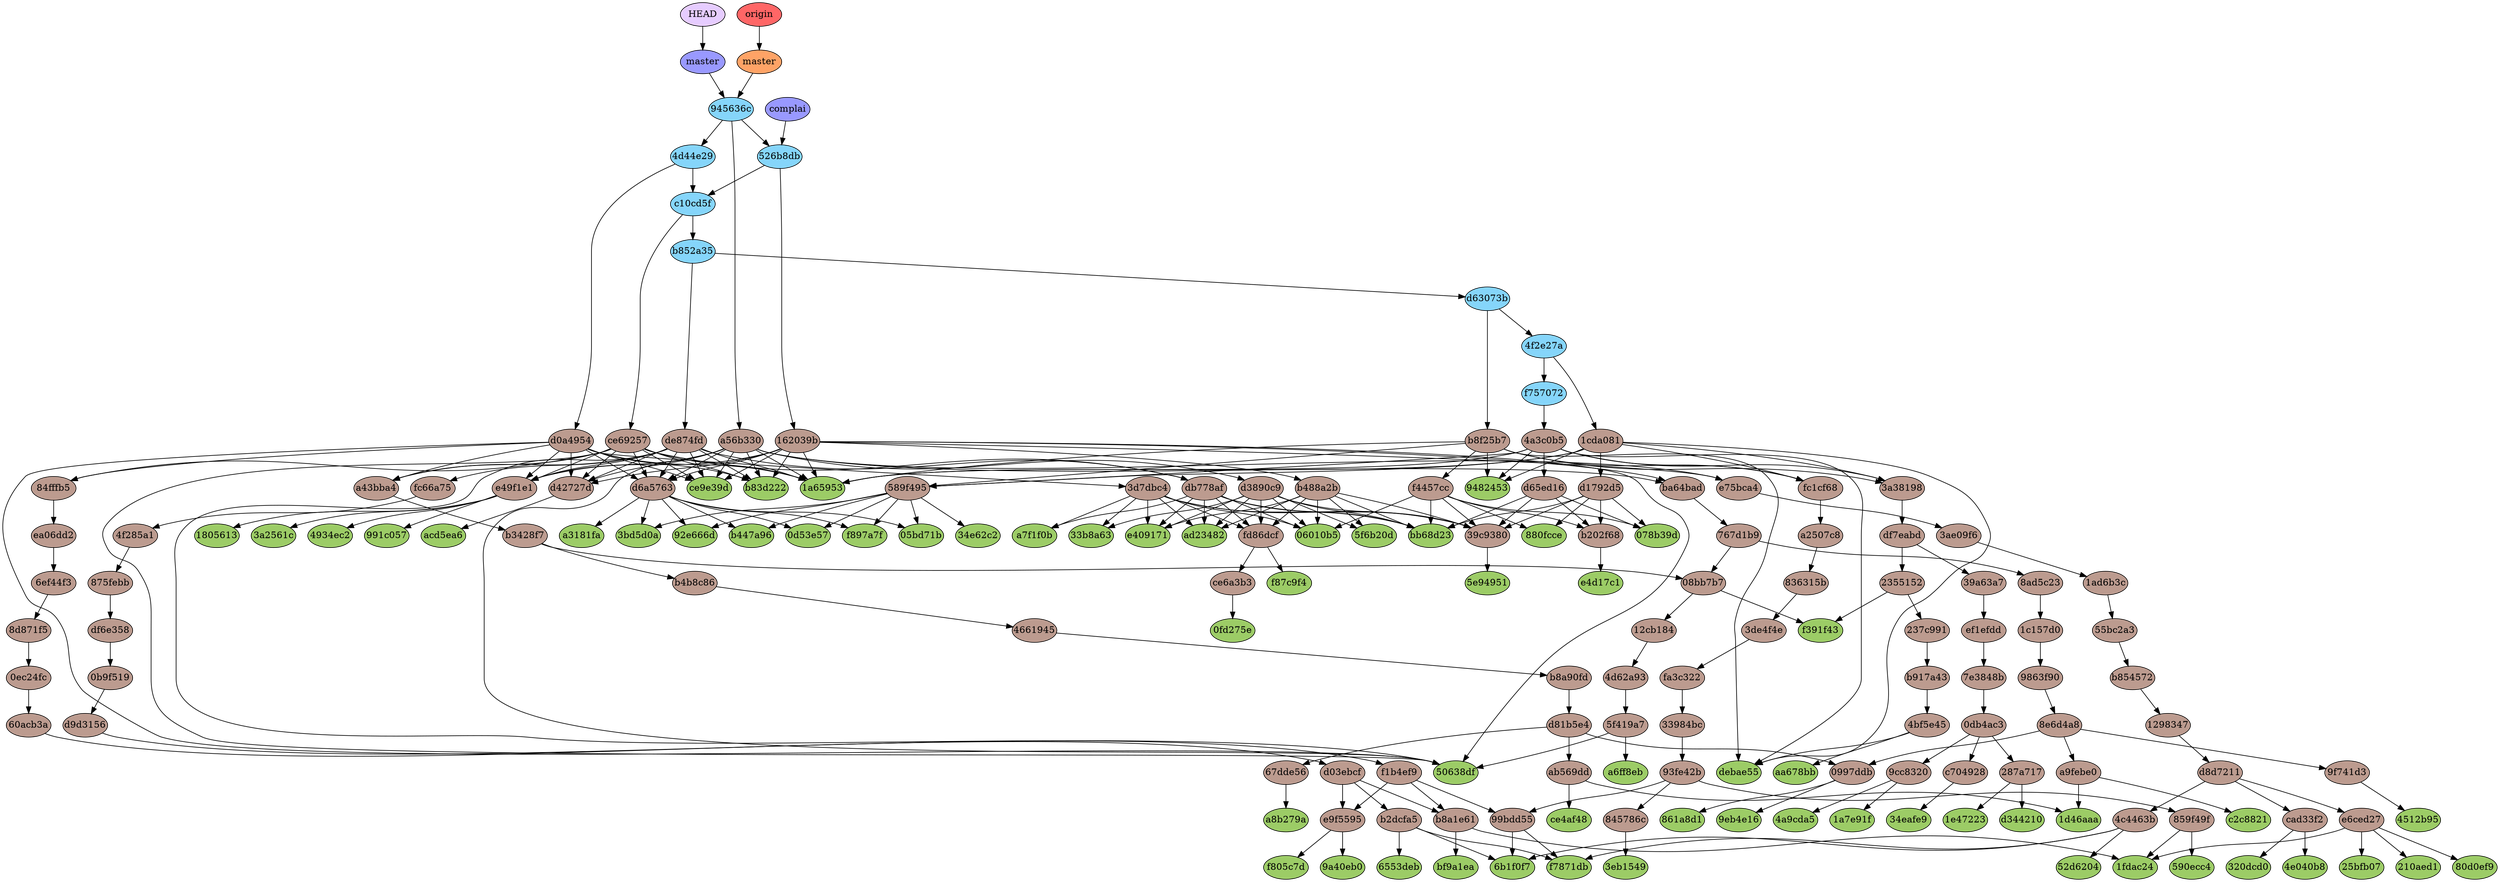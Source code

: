 digraph auto {
	graph [bgcolor=transparent]
	node [fixedsize=true style=filled width=0.95]
	"05bd71b6ec2c1982d1e8a5653073281994564ae8" [label="05bd71b" fillcolor="#9ccc66"]
	"06010b5a961f0396f859cc0505e0cd5afee3bb8f" [label="06010b5" fillcolor="#9ccc66"]
	"078b39d2dca3a37194eb9e224076593abacd8d4b" [label="078b39d" fillcolor="#9ccc66"]
	"0d53e57a55d7109cdc3736f5de0bce8117f46869" [label="0d53e57" fillcolor="#9ccc66"]
	"0fd275e94660402f80f01505d28b90a23f7e0209" [label="0fd275e" fillcolor="#9ccc66"]
	"180561334a20370c0226a515335cdb7aedfb1fb9" [label=1805613 fillcolor="#9ccc66"]
	"1a659533528ecda0bd079950f872515b5a7d4f37" [label="1a65953" fillcolor="#9ccc66"]
	"1a7e91f734317f5b895a2029ff9edb711dc9cc99" [label="1a7e91f" fillcolor="#9ccc66"]
	"1d46aaa1a35c91aee927a94efd0032d64615b815" [label="1d46aaa" fillcolor="#9ccc66"]
	"1e4722388f966d8959e0514cd22615c045b95e2b" [label="1e47223" fillcolor="#9ccc66"]
	"1fdac24c9deee51129b133999009ad5880c6efdf" [label="1fdac24" fillcolor="#9ccc66"]
	"210aed1666e6824f5b1213ffb442bb98e335db1b" [label="210aed1" fillcolor="#9ccc66"]
	"25bfb078fb37f93b5d91011433716f36aeca5c4e" [label="25bfb07" fillcolor="#9ccc66"]
	"320dcd0c2f941201768484c9c7631a54e8721362" [label="320dcd0" fillcolor="#9ccc66"]
	"33b8a6309bd07e001c59631ce35e92b38462f1c2" [label="33b8a63" fillcolor="#9ccc66"]
	"34e62c26b57537c22f5c2d4d54b426a1ca841409" [label="34e62c2" fillcolor="#9ccc66"]
	"34eafe94fd4aae693752e2e0f967b44300c99075" [label="34eafe9" fillcolor="#9ccc66"]
	"3a2561cbabff8e3f90730398e3b411a40578a65a" [label="3a2561c" fillcolor="#9ccc66"]
	"3bd5d0a4803967bc0bf72a7dd66d7e292ed2e586" [label="3bd5d0a" fillcolor="#9ccc66"]
	"3eb1549f06ba8b7861c1e0dfe9d63c4b8ae4bfb1" [label="3eb1549" fillcolor="#9ccc66"]
	"4512b957de50e3835e2fee21891922f0f8b88028" [label="4512b95" fillcolor="#9ccc66"]
	"4934ec276a00c8f527be9f9d8aea70383eac77bb" [label="4934ec2" fillcolor="#9ccc66"]
	"4a9cda50420fcb43a51ea4cc266fdcb7fe1d0dae" [label="4a9cda5" fillcolor="#9ccc66"]
	"4e040b80859196d5cf51dfd65febd41b8df755c9" [label="4e040b8" fillcolor="#9ccc66"]
	"50638dff1af5ca690f29e4d6ceff9d65c99e4469" [label="50638df" fillcolor="#9ccc66"]
	"52d62045b8bed83f62aa32a954da5dde63765698" [label="52d6204" fillcolor="#9ccc66"]
	"590ecc4134b3c73b74946b2a6bb43d8fd34830b2" [label="590ecc4" fillcolor="#9ccc66"]
	"5e9495128c0376427420c4189993b3851770b702" [label="5e94951" fillcolor="#9ccc66"]
	"5f6b20d08ec495ce823e7a41e34279606474a908" [label="5f6b20d" fillcolor="#9ccc66"]
	"6553deb44d65701d812e8b8aa80a651366ecb899" [label="6553deb" fillcolor="#9ccc66"]
	"6b1f0f7dae4599ba1678f8ecad49b7709f1219e0" [label="6b1f0f7" fillcolor="#9ccc66"]
	"80d0ef9e68478f1b9012ca16aab9c55bcba8b98b" [label="80d0ef9" fillcolor="#9ccc66"]
	"861a8d1099559b987cff6a5f819312e020cbc5cd" [label="861a8d1" fillcolor="#9ccc66"]
	"880fcce54675ecdc6fb0f6cb9928b6f2a96d8834" [label="880fcce" fillcolor="#9ccc66"]
	"92e666d77dd95f33f7fc056a45049f2034b90ab8" [label="92e666d" fillcolor="#9ccc66"]
	"9482453435cc19430a453d7280dce366b7138a90" [label=9482453 fillcolor="#9ccc66"]
	"991c057bbde28340dd89e1dafc4ad21c9d83b6fe" [label="991c057" fillcolor="#9ccc66"]
	"9a40eb0fe2a448507ebc84500ddeac5802f6e0eb" [label="9a40eb0" fillcolor="#9ccc66"]
	"9eb4e164ca6a234697a9b17f50c4320a8029bf8c" [label="9eb4e16" fillcolor="#9ccc66"]
	a3181fa8deb86435dac775dc487a5835d72af296 [label=a3181fa fillcolor="#9ccc66"]
	a6ff8eb92a2bc99c9cae9e5fb7fa029dd869146f [label=a6ff8eb fillcolor="#9ccc66"]
	a7f1f0b3899a26fedbea9fb2a72d51e30a3cd019 [label=a7f1f0b fillcolor="#9ccc66"]
	a8b279abd5f8d158bcf4b5e5507b8a21494e0938 [label=a8b279a fillcolor="#9ccc66"]
	aa678bb41d4e0ce35c2e2bbce9691ef65316fd23 [label=aa678bb fillcolor="#9ccc66"]
	acd5ea69a6c510960bcd56209cbf81d7dc4604bd [label=acd5ea6 fillcolor="#9ccc66"]
	ad2348262ebfb1591386e704ac930714dcedfb27 [label=ad23482 fillcolor="#9ccc66"]
	b447a969d1b969594e8aa987072ac3a7a970456e [label=b447a96 fillcolor="#9ccc66"]
	b83d22266ac8aa2f8df2edef68082c789727841d [label=b83d222 fillcolor="#9ccc66"]
	bb68d2389717182b74adab0ff0c6a0a5a58c0498 [label=bb68d23 fillcolor="#9ccc66"]
	bf9a1ea5345011a031dabc4ff126a945b9ca7092 [label=bf9a1ea fillcolor="#9ccc66"]
	c2c8821f6865f0c667db677854850a9987466b27 [label=c2c8821 fillcolor="#9ccc66"]
	ce4af48ca2a090ac8a363fd967882d9bba7ac838 [label=ce4af48 fillcolor="#9ccc66"]
	ce9e39d998b0d9f3fd4931e5bea0f722e1d99792 [label=ce9e39d fillcolor="#9ccc66"]
	d344210bd0ad80b72acd9d4ce16fea3943433a73 [label=d344210 fillcolor="#9ccc66"]
	debae55495f9c5dfa600cd1a995f692fbb4dc7e3 [label=debae55 fillcolor="#9ccc66"]
	e409171e4b13d3c4b5f76f0c8688e2ae3a09610e [label=e409171 fillcolor="#9ccc66"]
	e4d17c167a24b80d3bb6a3a5b2e8acdc455400c9 [label=e4d17c1 fillcolor="#9ccc66"]
	f391f43f238b7f31be79d3eb6028a1d52587f3fe [label=f391f43 fillcolor="#9ccc66"]
	f7871dba65f92fb19d1d068fbd08812979f892e1 [label=f7871db fillcolor="#9ccc66"]
	f805c7dd9e28580dd5ff91285d3d23578fa929a0 [label=f805c7d fillcolor="#9ccc66"]
	f87c9f421d329f557ae871c838698aab675e7977 [label=f87c9f4 fillcolor="#9ccc66"]
	f897a7f1cb2389f85fe6381425d29f0a9866fb65 [label=f897a7f fillcolor="#9ccc66"]
	"08bb7b7ec2f67afa7de3fa0e68d0d6fb0e634bae" [label="08bb7b7" fillcolor="#bc9b8f"]
	"08bb7b7ec2f67afa7de3fa0e68d0d6fb0e634bae" -> f391f43f238b7f31be79d3eb6028a1d52587f3fe
	"08bb7b7ec2f67afa7de3fa0e68d0d6fb0e634bae" -> "12cb184cdb83c976405576011bae935b68cd1c8b"
	"0997ddb6c8014b2f4bfb9e706f6adec6db3e0088" [label="0997ddb" fillcolor="#bc9b8f"]
	"0997ddb6c8014b2f4bfb9e706f6adec6db3e0088" -> "861a8d1099559b987cff6a5f819312e020cbc5cd"
	"0997ddb6c8014b2f4bfb9e706f6adec6db3e0088" -> "9eb4e164ca6a234697a9b17f50c4320a8029bf8c"
	"0b9f51926c738f978108cda57d3c308f5347aa3d" [label="0b9f519" fillcolor="#bc9b8f"]
	"0b9f51926c738f978108cda57d3c308f5347aa3d" -> d9d315620135596df7950912937ca6f5711e702e
	"0db4ac371ab85ba99d524b8e223e9c043d9c420c" [label="0db4ac3" fillcolor="#bc9b8f"]
	"0db4ac371ab85ba99d524b8e223e9c043d9c420c" -> "287a7178c6d5554a34f07167e50621b0b9aac29c"
	"0db4ac371ab85ba99d524b8e223e9c043d9c420c" -> "9cc8320911c14d828d9ef722bb45bc787ba3cc1f"
	"0db4ac371ab85ba99d524b8e223e9c043d9c420c" -> c704928d5b67583e02a45bb3ee0808efb11d8dff
	"0ec24fc16b0a28fce4b4660c10403a1e28bfa101" [label="0ec24fc" fillcolor="#bc9b8f"]
	"0ec24fc16b0a28fce4b4660c10403a1e28bfa101" -> "60acb3afe0bc6de708cadf03d84504f65320b78d"
	"12983476b9fe64049f88e3a4cf25622521470bab" [label=1298347 fillcolor="#bc9b8f"]
	"12983476b9fe64049f88e3a4cf25622521470bab" -> d8d7211a6f8c2298623433a56ac84efae9ace137
	"12cb184cdb83c976405576011bae935b68cd1c8b" [label="12cb184" fillcolor="#bc9b8f"]
	"12cb184cdb83c976405576011bae935b68cd1c8b" -> "4d62a93d51ca83d57a32ccb8516ca79ca576d0e3"
	"162039b51cd9d8a0979ac9872709ee7e629c3415" [label="162039b" fillcolor="#bc9b8f"]
	"162039b51cd9d8a0979ac9872709ee7e629c3415" -> ce9e39d998b0d9f3fd4931e5bea0f722e1d99792
	"162039b51cd9d8a0979ac9872709ee7e629c3415" -> e49f1e16952268fee26fe8f24df6295df8ef8bd5
	"162039b51cd9d8a0979ac9872709ee7e629c3415" -> b83d22266ac8aa2f8df2edef68082c789727841d
	"162039b51cd9d8a0979ac9872709ee7e629c3415" -> "1a659533528ecda0bd079950f872515b5a7d4f37"
	"162039b51cd9d8a0979ac9872709ee7e629c3415" -> d6a57633c3dda48a1663841403e090c9f6c0448d
	"162039b51cd9d8a0979ac9872709ee7e629c3415" -> b488a2b84705ddbcc521dbb4be7aed3f307771b8
	"162039b51cd9d8a0979ac9872709ee7e629c3415" -> d42727dcd6e333933274e739d4fe7b1ccb70b241
	"162039b51cd9d8a0979ac9872709ee7e629c3415" -> "50638dff1af5ca690f29e4d6ceff9d65c99e4469"
	"162039b51cd9d8a0979ac9872709ee7e629c3415" -> e75bca4ded2d14096f816563269fadde066b3ed8
	"162039b51cd9d8a0979ac9872709ee7e629c3415" -> ba64bad78ea65749e93ee89524cbf974b7b1b770
	"1ad6b3c240af3b0fd9b5bbdfcaf46523143f9015" [label="1ad6b3c" fillcolor="#bc9b8f"]
	"1ad6b3c240af3b0fd9b5bbdfcaf46523143f9015" -> "55bc2a3e6ef62aed49df91d77ca634da55314b4c"
	"1c157d07ee8c9d2ac0c377d9b80f45656010e493" [label="1c157d0" fillcolor="#bc9b8f"]
	"1c157d07ee8c9d2ac0c377d9b80f45656010e493" -> "9863f90736ee1ac7723ad878ec0bd903c5d6f805"
	"1cda081d28824946265c130da38b52a2a25a0ac5" [label="1cda081" fillcolor="#bc9b8f"]
	"1cda081d28824946265c130da38b52a2a25a0ac5" -> "9482453435cc19430a453d7280dce366b7138a90"
	"1cda081d28824946265c130da38b52a2a25a0ac5" -> "1a659533528ecda0bd079950f872515b5a7d4f37"
	"1cda081d28824946265c130da38b52a2a25a0ac5" -> "589f495f33435f4a3d49c4639229a97e743caf5f"
	"1cda081d28824946265c130da38b52a2a25a0ac5" -> d1792d563be684015e8fe822cca5abcbd782efd4
	"1cda081d28824946265c130da38b52a2a25a0ac5" -> debae55495f9c5dfa600cd1a995f692fbb4dc7e3
	"1cda081d28824946265c130da38b52a2a25a0ac5" -> fc1cf68d0fb56d965ccc42b4792637702deee84e
	"1cda081d28824946265c130da38b52a2a25a0ac5" -> "3a381985cea466dbf5c49c4d302a6c04e7f09853"
	"235515208fc223942875fae8bdab27b5e2b72871" [label=2355152 fillcolor="#bc9b8f"]
	"235515208fc223942875fae8bdab27b5e2b72871" -> f391f43f238b7f31be79d3eb6028a1d52587f3fe
	"235515208fc223942875fae8bdab27b5e2b72871" -> "237c991aa2b8c28c6c2d111f918e26d01ab990ea"
	"237c991aa2b8c28c6c2d111f918e26d01ab990ea" [label="237c991" fillcolor="#bc9b8f"]
	"237c991aa2b8c28c6c2d111f918e26d01ab990ea" -> b917a430032e03bdf6296d75464315749e85bd1b
	"287a7178c6d5554a34f07167e50621b0b9aac29c" [label="287a717" fillcolor="#bc9b8f"]
	"287a7178c6d5554a34f07167e50621b0b9aac29c" -> d344210bd0ad80b72acd9d4ce16fea3943433a73
	"287a7178c6d5554a34f07167e50621b0b9aac29c" -> "1e4722388f966d8959e0514cd22615c045b95e2b"
	"33984bc49764a712ab69e728e786d502e5edf72f" [label="33984bc" fillcolor="#bc9b8f"]
	"33984bc49764a712ab69e728e786d502e5edf72f" -> "93fe42bf3cdd689121df4c0de0bec862502ba408"
	"39a63a754610a360760056372cc048799957bda1" [label="39a63a7" fillcolor="#bc9b8f"]
	"39a63a754610a360760056372cc048799957bda1" -> ef1efdd0aaaf4285634ef8ebdbf0742ab94939eb
	"39c9380fd9bea5059bec7dce0c817766f38477d8" [label="39c9380" fillcolor="#bc9b8f"]
	"39c9380fd9bea5059bec7dce0c817766f38477d8" -> "5e9495128c0376427420c4189993b3851770b702"
	"3a381985cea466dbf5c49c4d302a6c04e7f09853" [label="3a38198" fillcolor="#bc9b8f"]
	"3a381985cea466dbf5c49c4d302a6c04e7f09853" -> df7eabd8990442c12a77fdb70eb39f990870860e
	"3ae09f6bb037f2ffad098165713e15be3ebc00a2" [label="3ae09f6" fillcolor="#bc9b8f"]
	"3ae09f6bb037f2ffad098165713e15be3ebc00a2" -> "1ad6b3c240af3b0fd9b5bbdfcaf46523143f9015"
	"3d7dbc4eda052fabec16468cd7a8282488f164c9" [label="3d7dbc4" fillcolor="#bc9b8f"]
	"3d7dbc4eda052fabec16468cd7a8282488f164c9" -> "39c9380fd9bea5059bec7dce0c817766f38477d8"
	"3d7dbc4eda052fabec16468cd7a8282488f164c9" -> "33b8a6309bd07e001c59631ce35e92b38462f1c2"
	"3d7dbc4eda052fabec16468cd7a8282488f164c9" -> fd86dcf6b01bf03b15847b5a94a3dcd2c7b55ecd
	"3d7dbc4eda052fabec16468cd7a8282488f164c9" -> a7f1f0b3899a26fedbea9fb2a72d51e30a3cd019
	"3d7dbc4eda052fabec16468cd7a8282488f164c9" -> e409171e4b13d3c4b5f76f0c8688e2ae3a09610e
	"3d7dbc4eda052fabec16468cd7a8282488f164c9" -> "06010b5a961f0396f859cc0505e0cd5afee3bb8f"
	"3d7dbc4eda052fabec16468cd7a8282488f164c9" -> ad2348262ebfb1591386e704ac930714dcedfb27
	"3d7dbc4eda052fabec16468cd7a8282488f164c9" -> bb68d2389717182b74adab0ff0c6a0a5a58c0498
	"3de4f4e3e1cf6ba6955afa1e284ea1a5c2bcacc8" [label="3de4f4e" fillcolor="#bc9b8f"]
	"3de4f4e3e1cf6ba6955afa1e284ea1a5c2bcacc8" -> fa3c322adb1470bc62edfe03e021e80ceced42ec
	"4661945150124110038d3d4f5e9549843cb110ec" [label=4661945 fillcolor="#bc9b8f"]
	"4661945150124110038d3d4f5e9549843cb110ec" -> b8a90fdfa492f96363ba3f3664c5a7f6e5627207
	"4a3c0b533215b9c992e420957cf1754cde8aeb95" [label="4a3c0b5" fillcolor="#bc9b8f"]
	"4a3c0b533215b9c992e420957cf1754cde8aeb95" -> "9482453435cc19430a453d7280dce366b7138a90"
	"4a3c0b533215b9c992e420957cf1754cde8aeb95" -> "1a659533528ecda0bd079950f872515b5a7d4f37"
	"4a3c0b533215b9c992e420957cf1754cde8aeb95" -> "589f495f33435f4a3d49c4639229a97e743caf5f"
	"4a3c0b533215b9c992e420957cf1754cde8aeb95" -> d65ed16edfa462e844fc4e437d527590a8ce9fd6
	"4a3c0b533215b9c992e420957cf1754cde8aeb95" -> debae55495f9c5dfa600cd1a995f692fbb4dc7e3
	"4a3c0b533215b9c992e420957cf1754cde8aeb95" -> fc1cf68d0fb56d965ccc42b4792637702deee84e
	"4a3c0b533215b9c992e420957cf1754cde8aeb95" -> "3a381985cea466dbf5c49c4d302a6c04e7f09853"
	"4bf5e4517e1131ce02913374a0e0c12f490a3955" [label="4bf5e45" fillcolor="#bc9b8f"]
	"4bf5e4517e1131ce02913374a0e0c12f490a3955" -> aa678bb41d4e0ce35c2e2bbce9691ef65316fd23
	"4bf5e4517e1131ce02913374a0e0c12f490a3955" -> debae55495f9c5dfa600cd1a995f692fbb4dc7e3
	"4c4463b26372cbc57b93690eca55f7ab0ad67c41" [label="4c4463b" fillcolor="#bc9b8f"]
	"4c4463b26372cbc57b93690eca55f7ab0ad67c41" -> "52d62045b8bed83f62aa32a954da5dde63765698"
	"4c4463b26372cbc57b93690eca55f7ab0ad67c41" -> "6b1f0f7dae4599ba1678f8ecad49b7709f1219e0"
	"4c4463b26372cbc57b93690eca55f7ab0ad67c41" -> f7871dba65f92fb19d1d068fbd08812979f892e1
	"4d62a93d51ca83d57a32ccb8516ca79ca576d0e3" [label="4d62a93" fillcolor="#bc9b8f"]
	"4d62a93d51ca83d57a32ccb8516ca79ca576d0e3" -> "5f419a7c2824c4893d12a340f61373925fe66a91"
	"4f285a1ca8abe0d3080f8417371e2ab3e41ba62b" [label="4f285a1" fillcolor="#bc9b8f"]
	"4f285a1ca8abe0d3080f8417371e2ab3e41ba62b" -> "875febbf79811f982e6610b8fb1de9ceb858180a"
	"55bc2a3e6ef62aed49df91d77ca634da55314b4c" [label="55bc2a3" fillcolor="#bc9b8f"]
	"55bc2a3e6ef62aed49df91d77ca634da55314b4c" -> b85457246fbf1cdb505a443123f28f099caa7fc2
	"589f495f33435f4a3d49c4639229a97e743caf5f" [label="589f495" fillcolor="#bc9b8f"]
	"589f495f33435f4a3d49c4639229a97e743caf5f" -> "92e666d77dd95f33f7fc056a45049f2034b90ab8"
	"589f495f33435f4a3d49c4639229a97e743caf5f" -> "34e62c26b57537c22f5c2d4d54b426a1ca841409"
	"589f495f33435f4a3d49c4639229a97e743caf5f" -> f897a7f1cb2389f85fe6381425d29f0a9866fb65
	"589f495f33435f4a3d49c4639229a97e743caf5f" -> "0d53e57a55d7109cdc3736f5de0bce8117f46869"
	"589f495f33435f4a3d49c4639229a97e743caf5f" -> b447a969d1b969594e8aa987072ac3a7a970456e
	"589f495f33435f4a3d49c4639229a97e743caf5f" -> "3bd5d0a4803967bc0bf72a7dd66d7e292ed2e586"
	"589f495f33435f4a3d49c4639229a97e743caf5f" -> "05bd71b6ec2c1982d1e8a5653073281994564ae8"
	"5f419a7c2824c4893d12a340f61373925fe66a91" [label="5f419a7" fillcolor="#bc9b8f"]
	"5f419a7c2824c4893d12a340f61373925fe66a91" -> a6ff8eb92a2bc99c9cae9e5fb7fa029dd869146f
	"5f419a7c2824c4893d12a340f61373925fe66a91" -> "50638dff1af5ca690f29e4d6ceff9d65c99e4469"
	"60acb3afe0bc6de708cadf03d84504f65320b78d" [label="60acb3a" fillcolor="#bc9b8f"]
	"60acb3afe0bc6de708cadf03d84504f65320b78d" -> d03ebcfbc0dc880742e6b029fb0381acc8e89bf9
	"67dde56741f04b6047ad911410534f3302d3a5ea" [label="67dde56" fillcolor="#bc9b8f"]
	"67dde56741f04b6047ad911410534f3302d3a5ea" -> a8b279abd5f8d158bcf4b5e5507b8a21494e0938
	"6ef44f33eaa20ad65555c3cba8f869730ab0b214" [label="6ef44f3" fillcolor="#bc9b8f"]
	"6ef44f33eaa20ad65555c3cba8f869730ab0b214" -> "8d871f5b127155054bffe6c3d4fc397e6907c089"
	"767d1b94b77990fe915b90e8dfc2d203382f80bb" [label="767d1b9" fillcolor="#bc9b8f"]
	"767d1b94b77990fe915b90e8dfc2d203382f80bb" -> "08bb7b7ec2f67afa7de3fa0e68d0d6fb0e634bae"
	"767d1b94b77990fe915b90e8dfc2d203382f80bb" -> "8ad5c2354c594de6f28dec7d1c217c6cdb257ff2"
	"7e3848bbfc57136a849a7d5a310a64d5134b1e4e" [label="7e3848b" fillcolor="#bc9b8f"]
	"7e3848bbfc57136a849a7d5a310a64d5134b1e4e" -> "0db4ac371ab85ba99d524b8e223e9c043d9c420c"
	"836315bac5a91a9deae409c534686df960dc4ba9" [label="836315b" fillcolor="#bc9b8f"]
	"836315bac5a91a9deae409c534686df960dc4ba9" -> "3de4f4e3e1cf6ba6955afa1e284ea1a5c2bcacc8"
	"845786c7fc05c8ffaa712c46c89bc535c2d784fe" [label="845786c" fillcolor="#bc9b8f"]
	"845786c7fc05c8ffaa712c46c89bc535c2d784fe" -> "3eb1549f06ba8b7861c1e0dfe9d63c4b8ae4bfb1"
	"84fffb5b20f15ca80e656529fc5c2150f18826a4" [label="84fffb5" fillcolor="#bc9b8f"]
	"84fffb5b20f15ca80e656529fc5c2150f18826a4" -> ea06dd226e5a52b69a8c75d5b98f622c7cb00820
	"859f49fcb8b64c5cb3f3ba480f512fc888879967" [label="859f49f" fillcolor="#bc9b8f"]
	"859f49fcb8b64c5cb3f3ba480f512fc888879967" -> "1fdac24c9deee51129b133999009ad5880c6efdf"
	"859f49fcb8b64c5cb3f3ba480f512fc888879967" -> "590ecc4134b3c73b74946b2a6bb43d8fd34830b2"
	"875febbf79811f982e6610b8fb1de9ceb858180a" [label="875febb" fillcolor="#bc9b8f"]
	"875febbf79811f982e6610b8fb1de9ceb858180a" -> df6e358ce277cf2fd4474d93e97f883281601a20
	"8ad5c2354c594de6f28dec7d1c217c6cdb257ff2" [label="8ad5c23" fillcolor="#bc9b8f"]
	"8ad5c2354c594de6f28dec7d1c217c6cdb257ff2" -> "1c157d07ee8c9d2ac0c377d9b80f45656010e493"
	"8d871f5b127155054bffe6c3d4fc397e6907c089" [label="8d871f5" fillcolor="#bc9b8f"]
	"8d871f5b127155054bffe6c3d4fc397e6907c089" -> "0ec24fc16b0a28fce4b4660c10403a1e28bfa101"
	"8e6d4a862ea48798a06757a74c4392ee1b31e741" [label="8e6d4a8" fillcolor="#bc9b8f"]
	"8e6d4a862ea48798a06757a74c4392ee1b31e741" -> "0997ddb6c8014b2f4bfb9e706f6adec6db3e0088"
	"8e6d4a862ea48798a06757a74c4392ee1b31e741" -> a9febe0220c4f2bb7314ec699e80f2b70baec375
	"8e6d4a862ea48798a06757a74c4392ee1b31e741" -> "9f741d36a945e21a4eec0d98210be9b1716ce106"
	"93fe42bf3cdd689121df4c0de0bec862502ba408" [label="93fe42b" fillcolor="#bc9b8f"]
	"93fe42bf3cdd689121df4c0de0bec862502ba408" -> "99bdd55c4bf87871d8b693d91f0bc05df041ba20"
	"93fe42bf3cdd689121df4c0de0bec862502ba408" -> "859f49fcb8b64c5cb3f3ba480f512fc888879967"
	"93fe42bf3cdd689121df4c0de0bec862502ba408" -> "845786c7fc05c8ffaa712c46c89bc535c2d784fe"
	"9863f90736ee1ac7723ad878ec0bd903c5d6f805" [label="9863f90" fillcolor="#bc9b8f"]
	"9863f90736ee1ac7723ad878ec0bd903c5d6f805" -> "8e6d4a862ea48798a06757a74c4392ee1b31e741"
	"99bdd55c4bf87871d8b693d91f0bc05df041ba20" [label="99bdd55" fillcolor="#bc9b8f"]
	"99bdd55c4bf87871d8b693d91f0bc05df041ba20" -> "6b1f0f7dae4599ba1678f8ecad49b7709f1219e0"
	"99bdd55c4bf87871d8b693d91f0bc05df041ba20" -> f7871dba65f92fb19d1d068fbd08812979f892e1
	"9cc8320911c14d828d9ef722bb45bc787ba3cc1f" [label="9cc8320" fillcolor="#bc9b8f"]
	"9cc8320911c14d828d9ef722bb45bc787ba3cc1f" -> "4a9cda50420fcb43a51ea4cc266fdcb7fe1d0dae"
	"9cc8320911c14d828d9ef722bb45bc787ba3cc1f" -> "1a7e91f734317f5b895a2029ff9edb711dc9cc99"
	"9f741d36a945e21a4eec0d98210be9b1716ce106" [label="9f741d3" fillcolor="#bc9b8f"]
	"9f741d36a945e21a4eec0d98210be9b1716ce106" -> "4512b957de50e3835e2fee21891922f0f8b88028"
	a2507c8b9bf2309df31b479c571eaae3db6e3763 [label=a2507c8 fillcolor="#bc9b8f"]
	a2507c8b9bf2309df31b479c571eaae3db6e3763 -> "836315bac5a91a9deae409c534686df960dc4ba9"
	a43bba4c81860f0703f6acc3ad60e17d44b8b80e [label=a43bba4 fillcolor="#bc9b8f"]
	a43bba4c81860f0703f6acc3ad60e17d44b8b80e -> b3428f7299e0a118d970771dd3df3bf580b667b5
	a56b330ea72b7fdfc159f1ec1feeaa7a06af850b [label=a56b330 fillcolor="#bc9b8f"]
	a56b330ea72b7fdfc159f1ec1feeaa7a06af850b -> ce9e39d998b0d9f3fd4931e5bea0f722e1d99792
	a56b330ea72b7fdfc159f1ec1feeaa7a06af850b -> e49f1e16952268fee26fe8f24df6295df8ef8bd5
	a56b330ea72b7fdfc159f1ec1feeaa7a06af850b -> b83d22266ac8aa2f8df2edef68082c789727841d
	a56b330ea72b7fdfc159f1ec1feeaa7a06af850b -> "1a659533528ecda0bd079950f872515b5a7d4f37"
	a56b330ea72b7fdfc159f1ec1feeaa7a06af850b -> d6a57633c3dda48a1663841403e090c9f6c0448d
	a56b330ea72b7fdfc159f1ec1feeaa7a06af850b -> d3890c91b995dd942f89a34103d610f59fab59e1
	a56b330ea72b7fdfc159f1ec1feeaa7a06af850b -> d42727dcd6e333933274e739d4fe7b1ccb70b241
	a56b330ea72b7fdfc159f1ec1feeaa7a06af850b -> "50638dff1af5ca690f29e4d6ceff9d65c99e4469"
	a56b330ea72b7fdfc159f1ec1feeaa7a06af850b -> e75bca4ded2d14096f816563269fadde066b3ed8
	a56b330ea72b7fdfc159f1ec1feeaa7a06af850b -> ba64bad78ea65749e93ee89524cbf974b7b1b770
	a9febe0220c4f2bb7314ec699e80f2b70baec375 [label=a9febe0 fillcolor="#bc9b8f"]
	a9febe0220c4f2bb7314ec699e80f2b70baec375 -> "1d46aaa1a35c91aee927a94efd0032d64615b815"
	a9febe0220c4f2bb7314ec699e80f2b70baec375 -> c2c8821f6865f0c667db677854850a9987466b27
	ab569dded1d8623c4ace55ee5ad017c06c353340 [label=ab569dd fillcolor="#bc9b8f"]
	ab569dded1d8623c4ace55ee5ad017c06c353340 -> "1d46aaa1a35c91aee927a94efd0032d64615b815"
	ab569dded1d8623c4ace55ee5ad017c06c353340 -> ce4af48ca2a090ac8a363fd967882d9bba7ac838
	b202f68199ee74f2576deacc440b4c0876613426 [label=b202f68 fillcolor="#bc9b8f"]
	b202f68199ee74f2576deacc440b4c0876613426 -> e4d17c167a24b80d3bb6a3a5b2e8acdc455400c9
	b2dcfa5a23773d3c5f9d87c22eed0f76a80ed35b [label=b2dcfa5 fillcolor="#bc9b8f"]
	b2dcfa5a23773d3c5f9d87c22eed0f76a80ed35b -> "6553deb44d65701d812e8b8aa80a651366ecb899"
	b2dcfa5a23773d3c5f9d87c22eed0f76a80ed35b -> "6b1f0f7dae4599ba1678f8ecad49b7709f1219e0"
	b2dcfa5a23773d3c5f9d87c22eed0f76a80ed35b -> f7871dba65f92fb19d1d068fbd08812979f892e1
	b3428f7299e0a118d970771dd3df3bf580b667b5 [label=b3428f7 fillcolor="#bc9b8f"]
	b3428f7299e0a118d970771dd3df3bf580b667b5 -> "08bb7b7ec2f67afa7de3fa0e68d0d6fb0e634bae"
	b3428f7299e0a118d970771dd3df3bf580b667b5 -> b4b8c86b2d444270e64505956f30dec23c49ac12
	b488a2b84705ddbcc521dbb4be7aed3f307771b8 [label=b488a2b fillcolor="#bc9b8f"]
	b488a2b84705ddbcc521dbb4be7aed3f307771b8 -> "39c9380fd9bea5059bec7dce0c817766f38477d8"
	b488a2b84705ddbcc521dbb4be7aed3f307771b8 -> fd86dcf6b01bf03b15847b5a94a3dcd2c7b55ecd
	b488a2b84705ddbcc521dbb4be7aed3f307771b8 -> "5f6b20d08ec495ce823e7a41e34279606474a908"
	b488a2b84705ddbcc521dbb4be7aed3f307771b8 -> e409171e4b13d3c4b5f76f0c8688e2ae3a09610e
	b488a2b84705ddbcc521dbb4be7aed3f307771b8 -> "06010b5a961f0396f859cc0505e0cd5afee3bb8f"
	b488a2b84705ddbcc521dbb4be7aed3f307771b8 -> ad2348262ebfb1591386e704ac930714dcedfb27
	b488a2b84705ddbcc521dbb4be7aed3f307771b8 -> bb68d2389717182b74adab0ff0c6a0a5a58c0498
	b4b8c86b2d444270e64505956f30dec23c49ac12 [label=b4b8c86 fillcolor="#bc9b8f"]
	b4b8c86b2d444270e64505956f30dec23c49ac12 -> "4661945150124110038d3d4f5e9549843cb110ec"
	b85457246fbf1cdb505a443123f28f099caa7fc2 [label=b854572 fillcolor="#bc9b8f"]
	b85457246fbf1cdb505a443123f28f099caa7fc2 -> "12983476b9fe64049f88e3a4cf25622521470bab"
	b8a1e61fcf33ce3a797eb465fcffeebd9bf930df [label=b8a1e61 fillcolor="#bc9b8f"]
	b8a1e61fcf33ce3a797eb465fcffeebd9bf930df -> "1fdac24c9deee51129b133999009ad5880c6efdf"
	b8a1e61fcf33ce3a797eb465fcffeebd9bf930df -> bf9a1ea5345011a031dabc4ff126a945b9ca7092
	b8a90fdfa492f96363ba3f3664c5a7f6e5627207 [label=b8a90fd fillcolor="#bc9b8f"]
	b8a90fdfa492f96363ba3f3664c5a7f6e5627207 -> d81b5e4f438ac623bbc9c89d852b9d5ecd4e89eb
	b8f25b75724df9e922da101154c72cd6b6fc4f82 [label=b8f25b7 fillcolor="#bc9b8f"]
	b8f25b75724df9e922da101154c72cd6b6fc4f82 -> "9482453435cc19430a453d7280dce366b7138a90"
	b8f25b75724df9e922da101154c72cd6b6fc4f82 -> "1a659533528ecda0bd079950f872515b5a7d4f37"
	b8f25b75724df9e922da101154c72cd6b6fc4f82 -> "589f495f33435f4a3d49c4639229a97e743caf5f"
	b8f25b75724df9e922da101154c72cd6b6fc4f82 -> f4457cc821f3efeadf62806a0f7ffe3dba55fd59
	b8f25b75724df9e922da101154c72cd6b6fc4f82 -> debae55495f9c5dfa600cd1a995f692fbb4dc7e3
	b8f25b75724df9e922da101154c72cd6b6fc4f82 -> fc1cf68d0fb56d965ccc42b4792637702deee84e
	b8f25b75724df9e922da101154c72cd6b6fc4f82 -> "3a381985cea466dbf5c49c4d302a6c04e7f09853"
	b917a430032e03bdf6296d75464315749e85bd1b [label=b917a43 fillcolor="#bc9b8f"]
	b917a430032e03bdf6296d75464315749e85bd1b -> "4bf5e4517e1131ce02913374a0e0c12f490a3955"
	ba64bad78ea65749e93ee89524cbf974b7b1b770 [label=ba64bad fillcolor="#bc9b8f"]
	ba64bad78ea65749e93ee89524cbf974b7b1b770 -> "767d1b94b77990fe915b90e8dfc2d203382f80bb"
	c704928d5b67583e02a45bb3ee0808efb11d8dff [label=c704928 fillcolor="#bc9b8f"]
	c704928d5b67583e02a45bb3ee0808efb11d8dff -> "34eafe94fd4aae693752e2e0f967b44300c99075"
	cad33f29fc2f8a8eba33641507406e3b63eb7f05 [label=cad33f2 fillcolor="#bc9b8f"]
	cad33f29fc2f8a8eba33641507406e3b63eb7f05 -> "4e040b80859196d5cf51dfd65febd41b8df755c9"
	cad33f29fc2f8a8eba33641507406e3b63eb7f05 -> "320dcd0c2f941201768484c9c7631a54e8721362"
	ce692571da8502ac6e15f82b4b8da15315d9d7b5 [label=ce69257 fillcolor="#bc9b8f"]
	ce692571da8502ac6e15f82b4b8da15315d9d7b5 -> ce9e39d998b0d9f3fd4931e5bea0f722e1d99792
	ce692571da8502ac6e15f82b4b8da15315d9d7b5 -> e49f1e16952268fee26fe8f24df6295df8ef8bd5
	ce692571da8502ac6e15f82b4b8da15315d9d7b5 -> b83d22266ac8aa2f8df2edef68082c789727841d
	ce692571da8502ac6e15f82b4b8da15315d9d7b5 -> "1a659533528ecda0bd079950f872515b5a7d4f37"
	ce692571da8502ac6e15f82b4b8da15315d9d7b5 -> d6a57633c3dda48a1663841403e090c9f6c0448d
	ce692571da8502ac6e15f82b4b8da15315d9d7b5 -> db778af932bc6ae9a9c341125d24ec19e7e80004
	ce692571da8502ac6e15f82b4b8da15315d9d7b5 -> d42727dcd6e333933274e739d4fe7b1ccb70b241
	ce692571da8502ac6e15f82b4b8da15315d9d7b5 -> "50638dff1af5ca690f29e4d6ceff9d65c99e4469"
	ce692571da8502ac6e15f82b4b8da15315d9d7b5 -> "84fffb5b20f15ca80e656529fc5c2150f18826a4"
	ce692571da8502ac6e15f82b4b8da15315d9d7b5 -> a43bba4c81860f0703f6acc3ad60e17d44b8b80e
	ce6a3b3bfa28ee71621e8d16703f5653dfeafae4 [label=ce6a3b3 fillcolor="#bc9b8f"]
	ce6a3b3bfa28ee71621e8d16703f5653dfeafae4 -> "0fd275e94660402f80f01505d28b90a23f7e0209"
	d03ebcfbc0dc880742e6b029fb0381acc8e89bf9 [label=d03ebcf fillcolor="#bc9b8f"]
	d03ebcfbc0dc880742e6b029fb0381acc8e89bf9 -> b2dcfa5a23773d3c5f9d87c22eed0f76a80ed35b
	d03ebcfbc0dc880742e6b029fb0381acc8e89bf9 -> b8a1e61fcf33ce3a797eb465fcffeebd9bf930df
	d03ebcfbc0dc880742e6b029fb0381acc8e89bf9 -> e9f55952f4a5ec00e05aef097fc40d99582b0346
	d0a4954894e1d78950c0d8a1c1763390aa229335 [label=d0a4954 fillcolor="#bc9b8f"]
	d0a4954894e1d78950c0d8a1c1763390aa229335 -> ce9e39d998b0d9f3fd4931e5bea0f722e1d99792
	d0a4954894e1d78950c0d8a1c1763390aa229335 -> e49f1e16952268fee26fe8f24df6295df8ef8bd5
	d0a4954894e1d78950c0d8a1c1763390aa229335 -> b83d22266ac8aa2f8df2edef68082c789727841d
	d0a4954894e1d78950c0d8a1c1763390aa229335 -> "1a659533528ecda0bd079950f872515b5a7d4f37"
	d0a4954894e1d78950c0d8a1c1763390aa229335 -> d6a57633c3dda48a1663841403e090c9f6c0448d
	d0a4954894e1d78950c0d8a1c1763390aa229335 -> "3d7dbc4eda052fabec16468cd7a8282488f164c9"
	d0a4954894e1d78950c0d8a1c1763390aa229335 -> d42727dcd6e333933274e739d4fe7b1ccb70b241
	d0a4954894e1d78950c0d8a1c1763390aa229335 -> "50638dff1af5ca690f29e4d6ceff9d65c99e4469"
	d0a4954894e1d78950c0d8a1c1763390aa229335 -> "84fffb5b20f15ca80e656529fc5c2150f18826a4"
	d0a4954894e1d78950c0d8a1c1763390aa229335 -> a43bba4c81860f0703f6acc3ad60e17d44b8b80e
	d1792d563be684015e8fe822cca5abcbd782efd4 [label=d1792d5 fillcolor="#bc9b8f"]
	d1792d563be684015e8fe822cca5abcbd782efd4 -> "39c9380fd9bea5059bec7dce0c817766f38477d8"
	d1792d563be684015e8fe822cca5abcbd782efd4 -> b202f68199ee74f2576deacc440b4c0876613426
	d1792d563be684015e8fe822cca5abcbd782efd4 -> "880fcce54675ecdc6fb0f6cb9928b6f2a96d8834"
	d1792d563be684015e8fe822cca5abcbd782efd4 -> "078b39d2dca3a37194eb9e224076593abacd8d4b"
	d1792d563be684015e8fe822cca5abcbd782efd4 -> bb68d2389717182b74adab0ff0c6a0a5a58c0498
	d3890c91b995dd942f89a34103d610f59fab59e1 [label=d3890c9 fillcolor="#bc9b8f"]
	d3890c91b995dd942f89a34103d610f59fab59e1 -> "39c9380fd9bea5059bec7dce0c817766f38477d8"
	d3890c91b995dd942f89a34103d610f59fab59e1 -> "33b8a6309bd07e001c59631ce35e92b38462f1c2"
	d3890c91b995dd942f89a34103d610f59fab59e1 -> fd86dcf6b01bf03b15847b5a94a3dcd2c7b55ecd
	d3890c91b995dd942f89a34103d610f59fab59e1 -> "5f6b20d08ec495ce823e7a41e34279606474a908"
	d3890c91b995dd942f89a34103d610f59fab59e1 -> e409171e4b13d3c4b5f76f0c8688e2ae3a09610e
	d3890c91b995dd942f89a34103d610f59fab59e1 -> "06010b5a961f0396f859cc0505e0cd5afee3bb8f"
	d3890c91b995dd942f89a34103d610f59fab59e1 -> ad2348262ebfb1591386e704ac930714dcedfb27
	d3890c91b995dd942f89a34103d610f59fab59e1 -> bb68d2389717182b74adab0ff0c6a0a5a58c0498
	d42727dcd6e333933274e739d4fe7b1ccb70b241 [label=d42727d fillcolor="#bc9b8f"]
	d42727dcd6e333933274e739d4fe7b1ccb70b241 -> acd5ea69a6c510960bcd56209cbf81d7dc4604bd
	d65ed16edfa462e844fc4e437d527590a8ce9fd6 [label=d65ed16 fillcolor="#bc9b8f"]
	d65ed16edfa462e844fc4e437d527590a8ce9fd6 -> "39c9380fd9bea5059bec7dce0c817766f38477d8"
	d65ed16edfa462e844fc4e437d527590a8ce9fd6 -> b202f68199ee74f2576deacc440b4c0876613426
	d65ed16edfa462e844fc4e437d527590a8ce9fd6 -> "078b39d2dca3a37194eb9e224076593abacd8d4b"
	d65ed16edfa462e844fc4e437d527590a8ce9fd6 -> bb68d2389717182b74adab0ff0c6a0a5a58c0498
	d6a57633c3dda48a1663841403e090c9f6c0448d [label=d6a5763 fillcolor="#bc9b8f"]
	d6a57633c3dda48a1663841403e090c9f6c0448d -> "92e666d77dd95f33f7fc056a45049f2034b90ab8"
	d6a57633c3dda48a1663841403e090c9f6c0448d -> a3181fa8deb86435dac775dc487a5835d72af296
	d6a57633c3dda48a1663841403e090c9f6c0448d -> f897a7f1cb2389f85fe6381425d29f0a9866fb65
	d6a57633c3dda48a1663841403e090c9f6c0448d -> "0d53e57a55d7109cdc3736f5de0bce8117f46869"
	d6a57633c3dda48a1663841403e090c9f6c0448d -> b447a969d1b969594e8aa987072ac3a7a970456e
	d6a57633c3dda48a1663841403e090c9f6c0448d -> "3bd5d0a4803967bc0bf72a7dd66d7e292ed2e586"
	d6a57633c3dda48a1663841403e090c9f6c0448d -> "05bd71b6ec2c1982d1e8a5653073281994564ae8"
	d81b5e4f438ac623bbc9c89d852b9d5ecd4e89eb [label=d81b5e4 fillcolor="#bc9b8f"]
	d81b5e4f438ac623bbc9c89d852b9d5ecd4e89eb -> "0997ddb6c8014b2f4bfb9e706f6adec6db3e0088"
	d81b5e4f438ac623bbc9c89d852b9d5ecd4e89eb -> ab569dded1d8623c4ace55ee5ad017c06c353340
	d81b5e4f438ac623bbc9c89d852b9d5ecd4e89eb -> "67dde56741f04b6047ad911410534f3302d3a5ea"
	d8d7211a6f8c2298623433a56ac84efae9ace137 [label=d8d7211 fillcolor="#bc9b8f"]
	d8d7211a6f8c2298623433a56ac84efae9ace137 -> "4c4463b26372cbc57b93690eca55f7ab0ad67c41"
	d8d7211a6f8c2298623433a56ac84efae9ace137 -> e6ced27d6607551c936e660c1de63f777f3631da
	d8d7211a6f8c2298623433a56ac84efae9ace137 -> cad33f29fc2f8a8eba33641507406e3b63eb7f05
	d9d315620135596df7950912937ca6f5711e702e [label=d9d3156 fillcolor="#bc9b8f"]
	d9d315620135596df7950912937ca6f5711e702e -> f1b4ef9a83c27231959e9d8ea42b6fbf6955be58
	db778af932bc6ae9a9c341125d24ec19e7e80004 [label=db778af fillcolor="#bc9b8f"]
	db778af932bc6ae9a9c341125d24ec19e7e80004 -> "39c9380fd9bea5059bec7dce0c817766f38477d8"
	db778af932bc6ae9a9c341125d24ec19e7e80004 -> fd86dcf6b01bf03b15847b5a94a3dcd2c7b55ecd
	db778af932bc6ae9a9c341125d24ec19e7e80004 -> a7f1f0b3899a26fedbea9fb2a72d51e30a3cd019
	db778af932bc6ae9a9c341125d24ec19e7e80004 -> e409171e4b13d3c4b5f76f0c8688e2ae3a09610e
	db778af932bc6ae9a9c341125d24ec19e7e80004 -> "06010b5a961f0396f859cc0505e0cd5afee3bb8f"
	db778af932bc6ae9a9c341125d24ec19e7e80004 -> ad2348262ebfb1591386e704ac930714dcedfb27
	db778af932bc6ae9a9c341125d24ec19e7e80004 -> bb68d2389717182b74adab0ff0c6a0a5a58c0498
	de874fde3304fe5a1be52e7ae1d7f49ecae7c7d5 [label=de874fd fillcolor="#bc9b8f"]
	de874fde3304fe5a1be52e7ae1d7f49ecae7c7d5 -> ce9e39d998b0d9f3fd4931e5bea0f722e1d99792
	de874fde3304fe5a1be52e7ae1d7f49ecae7c7d5 -> e49f1e16952268fee26fe8f24df6295df8ef8bd5
	de874fde3304fe5a1be52e7ae1d7f49ecae7c7d5 -> b83d22266ac8aa2f8df2edef68082c789727841d
	de874fde3304fe5a1be52e7ae1d7f49ecae7c7d5 -> "1a659533528ecda0bd079950f872515b5a7d4f37"
	de874fde3304fe5a1be52e7ae1d7f49ecae7c7d5 -> d6a57633c3dda48a1663841403e090c9f6c0448d
	de874fde3304fe5a1be52e7ae1d7f49ecae7c7d5 -> db778af932bc6ae9a9c341125d24ec19e7e80004
	de874fde3304fe5a1be52e7ae1d7f49ecae7c7d5 -> d42727dcd6e333933274e739d4fe7b1ccb70b241
	de874fde3304fe5a1be52e7ae1d7f49ecae7c7d5 -> "50638dff1af5ca690f29e4d6ceff9d65c99e4469"
	de874fde3304fe5a1be52e7ae1d7f49ecae7c7d5 -> fc66a75461944fe1c4b5ec9f2a3c444e986f61ed
	de874fde3304fe5a1be52e7ae1d7f49ecae7c7d5 -> a43bba4c81860f0703f6acc3ad60e17d44b8b80e
	df6e358ce277cf2fd4474d93e97f883281601a20 [label=df6e358 fillcolor="#bc9b8f"]
	df6e358ce277cf2fd4474d93e97f883281601a20 -> "0b9f51926c738f978108cda57d3c308f5347aa3d"
	df7eabd8990442c12a77fdb70eb39f990870860e [label=df7eabd fillcolor="#bc9b8f"]
	df7eabd8990442c12a77fdb70eb39f990870860e -> "235515208fc223942875fae8bdab27b5e2b72871"
	df7eabd8990442c12a77fdb70eb39f990870860e -> "39a63a754610a360760056372cc048799957bda1"
	e49f1e16952268fee26fe8f24df6295df8ef8bd5 [label=e49f1e1 fillcolor="#bc9b8f"]
	e49f1e16952268fee26fe8f24df6295df8ef8bd5 -> "180561334a20370c0226a515335cdb7aedfb1fb9"
	e49f1e16952268fee26fe8f24df6295df8ef8bd5 -> "991c057bbde28340dd89e1dafc4ad21c9d83b6fe"
	e49f1e16952268fee26fe8f24df6295df8ef8bd5 -> "4934ec276a00c8f527be9f9d8aea70383eac77bb"
	e49f1e16952268fee26fe8f24df6295df8ef8bd5 -> "3a2561cbabff8e3f90730398e3b411a40578a65a"
	e6ced27d6607551c936e660c1de63f777f3631da [label=e6ced27 fillcolor="#bc9b8f"]
	e6ced27d6607551c936e660c1de63f777f3631da -> "25bfb078fb37f93b5d91011433716f36aeca5c4e"
	e6ced27d6607551c936e660c1de63f777f3631da -> "210aed1666e6824f5b1213ffb442bb98e335db1b"
	e6ced27d6607551c936e660c1de63f777f3631da -> "1fdac24c9deee51129b133999009ad5880c6efdf"
	e6ced27d6607551c936e660c1de63f777f3631da -> "80d0ef9e68478f1b9012ca16aab9c55bcba8b98b"
	e75bca4ded2d14096f816563269fadde066b3ed8 [label=e75bca4 fillcolor="#bc9b8f"]
	e75bca4ded2d14096f816563269fadde066b3ed8 -> "3ae09f6bb037f2ffad098165713e15be3ebc00a2"
	e9f55952f4a5ec00e05aef097fc40d99582b0346 [label=e9f5595 fillcolor="#bc9b8f"]
	e9f55952f4a5ec00e05aef097fc40d99582b0346 -> "9a40eb0fe2a448507ebc84500ddeac5802f6e0eb"
	e9f55952f4a5ec00e05aef097fc40d99582b0346 -> f805c7dd9e28580dd5ff91285d3d23578fa929a0
	ea06dd226e5a52b69a8c75d5b98f622c7cb00820 [label=ea06dd2 fillcolor="#bc9b8f"]
	ea06dd226e5a52b69a8c75d5b98f622c7cb00820 -> "6ef44f33eaa20ad65555c3cba8f869730ab0b214"
	ef1efdd0aaaf4285634ef8ebdbf0742ab94939eb [label=ef1efdd fillcolor="#bc9b8f"]
	ef1efdd0aaaf4285634ef8ebdbf0742ab94939eb -> "7e3848bbfc57136a849a7d5a310a64d5134b1e4e"
	f1b4ef9a83c27231959e9d8ea42b6fbf6955be58 [label=f1b4ef9 fillcolor="#bc9b8f"]
	f1b4ef9a83c27231959e9d8ea42b6fbf6955be58 -> "99bdd55c4bf87871d8b693d91f0bc05df041ba20"
	f1b4ef9a83c27231959e9d8ea42b6fbf6955be58 -> b8a1e61fcf33ce3a797eb465fcffeebd9bf930df
	f1b4ef9a83c27231959e9d8ea42b6fbf6955be58 -> e9f55952f4a5ec00e05aef097fc40d99582b0346
	f4457cc821f3efeadf62806a0f7ffe3dba55fd59 [label=f4457cc fillcolor="#bc9b8f"]
	f4457cc821f3efeadf62806a0f7ffe3dba55fd59 -> "39c9380fd9bea5059bec7dce0c817766f38477d8"
	f4457cc821f3efeadf62806a0f7ffe3dba55fd59 -> b202f68199ee74f2576deacc440b4c0876613426
	f4457cc821f3efeadf62806a0f7ffe3dba55fd59 -> "880fcce54675ecdc6fb0f6cb9928b6f2a96d8834"
	f4457cc821f3efeadf62806a0f7ffe3dba55fd59 -> "06010b5a961f0396f859cc0505e0cd5afee3bb8f"
	f4457cc821f3efeadf62806a0f7ffe3dba55fd59 -> "078b39d2dca3a37194eb9e224076593abacd8d4b"
	f4457cc821f3efeadf62806a0f7ffe3dba55fd59 -> bb68d2389717182b74adab0ff0c6a0a5a58c0498
	fa3c322adb1470bc62edfe03e021e80ceced42ec [label=fa3c322 fillcolor="#bc9b8f"]
	fa3c322adb1470bc62edfe03e021e80ceced42ec -> "33984bc49764a712ab69e728e786d502e5edf72f"
	fc1cf68d0fb56d965ccc42b4792637702deee84e [label=fc1cf68 fillcolor="#bc9b8f"]
	fc1cf68d0fb56d965ccc42b4792637702deee84e -> a2507c8b9bf2309df31b479c571eaae3db6e3763
	fc66a75461944fe1c4b5ec9f2a3c444e986f61ed [label=fc66a75 fillcolor="#bc9b8f"]
	fc66a75461944fe1c4b5ec9f2a3c444e986f61ed -> "4f285a1ca8abe0d3080f8417371e2ab3e41ba62b"
	fd86dcf6b01bf03b15847b5a94a3dcd2c7b55ecd [label=fd86dcf fillcolor="#bc9b8f"]
	fd86dcf6b01bf03b15847b5a94a3dcd2c7b55ecd -> ce6a3b3bfa28ee71621e8d16703f5653dfeafae4
	fd86dcf6b01bf03b15847b5a94a3dcd2c7b55ecd -> f87c9f421d329f557ae871c838698aab675e7977
	"4d44e29a91001e1c96429b1239569e75926f93fc" [label="4d44e29" fillcolor="#85d5fa"]
	"4d44e29a91001e1c96429b1239569e75926f93fc" -> d0a4954894e1d78950c0d8a1c1763390aa229335
	"4d44e29a91001e1c96429b1239569e75926f93fc" -> c10cd5fab015ccfc1f38f268212de0dce3c2973c
	"4f2e27a4d85eecfc858978002969fb6411d72ebf" [label="4f2e27a" fillcolor="#85d5fa"]
	"4f2e27a4d85eecfc858978002969fb6411d72ebf" -> "1cda081d28824946265c130da38b52a2a25a0ac5"
	"4f2e27a4d85eecfc858978002969fb6411d72ebf" -> f7570726be821b5bb1927cc1b856d58d82b338cd
	"526b8db65436da5fb9de4762b608fff7842d360c" [label="526b8db" fillcolor="#85d5fa"]
	"526b8db65436da5fb9de4762b608fff7842d360c" -> "162039b51cd9d8a0979ac9872709ee7e629c3415"
	"526b8db65436da5fb9de4762b608fff7842d360c" -> c10cd5fab015ccfc1f38f268212de0dce3c2973c
	"945636c1630511e87e7b7838cd6efd73c7ee7e3b" [label="945636c" fillcolor="#85d5fa"]
	"945636c1630511e87e7b7838cd6efd73c7ee7e3b" -> a56b330ea72b7fdfc159f1ec1feeaa7a06af850b
	"945636c1630511e87e7b7838cd6efd73c7ee7e3b" -> "526b8db65436da5fb9de4762b608fff7842d360c"
	"945636c1630511e87e7b7838cd6efd73c7ee7e3b" -> "4d44e29a91001e1c96429b1239569e75926f93fc"
	b852a35540dd8ba8525571574d72609b453b8358 [label=b852a35 fillcolor="#85d5fa"]
	b852a35540dd8ba8525571574d72609b453b8358 -> de874fde3304fe5a1be52e7ae1d7f49ecae7c7d5
	b852a35540dd8ba8525571574d72609b453b8358 -> d63073b0a28d6986ab0b7f4f33469c4de6dd83b7
	c10cd5fab015ccfc1f38f268212de0dce3c2973c [label=c10cd5f fillcolor="#85d5fa"]
	c10cd5fab015ccfc1f38f268212de0dce3c2973c -> ce692571da8502ac6e15f82b4b8da15315d9d7b5
	c10cd5fab015ccfc1f38f268212de0dce3c2973c -> b852a35540dd8ba8525571574d72609b453b8358
	d63073b0a28d6986ab0b7f4f33469c4de6dd83b7 [label=d63073b fillcolor="#85d5fa"]
	d63073b0a28d6986ab0b7f4f33469c4de6dd83b7 -> b8f25b75724df9e922da101154c72cd6b6fc4f82
	d63073b0a28d6986ab0b7f4f33469c4de6dd83b7 -> "4f2e27a4d85eecfc858978002969fb6411d72ebf"
	f7570726be821b5bb1927cc1b856d58d82b338cd [label=f757072 fillcolor="#85d5fa"]
	f7570726be821b5bb1927cc1b856d58d82b338cd -> "4a3c0b533215b9c992e420957cf1754cde8aeb95"
	"complaints-branch" [label=complai fillcolor="#9999ff"]
	"complaints-branch" -> "526b8db65436da5fb9de4762b608fff7842d360c"
	master [label=master fillcolor="#9999ff"]
	master -> "945636c1630511e87e7b7838cd6efd73c7ee7e3b"
	HEAD [label=HEAD fillcolor="#e6ccff"]
	HEAD -> master
	"origin/master" [label=master fillcolor="#ffa366"]
	"origin/master" -> "945636c1630511e87e7b7838cd6efd73c7ee7e3b"
	origin [label=origin fillcolor="#ff6666"]
	origin -> "origin/master"
}
